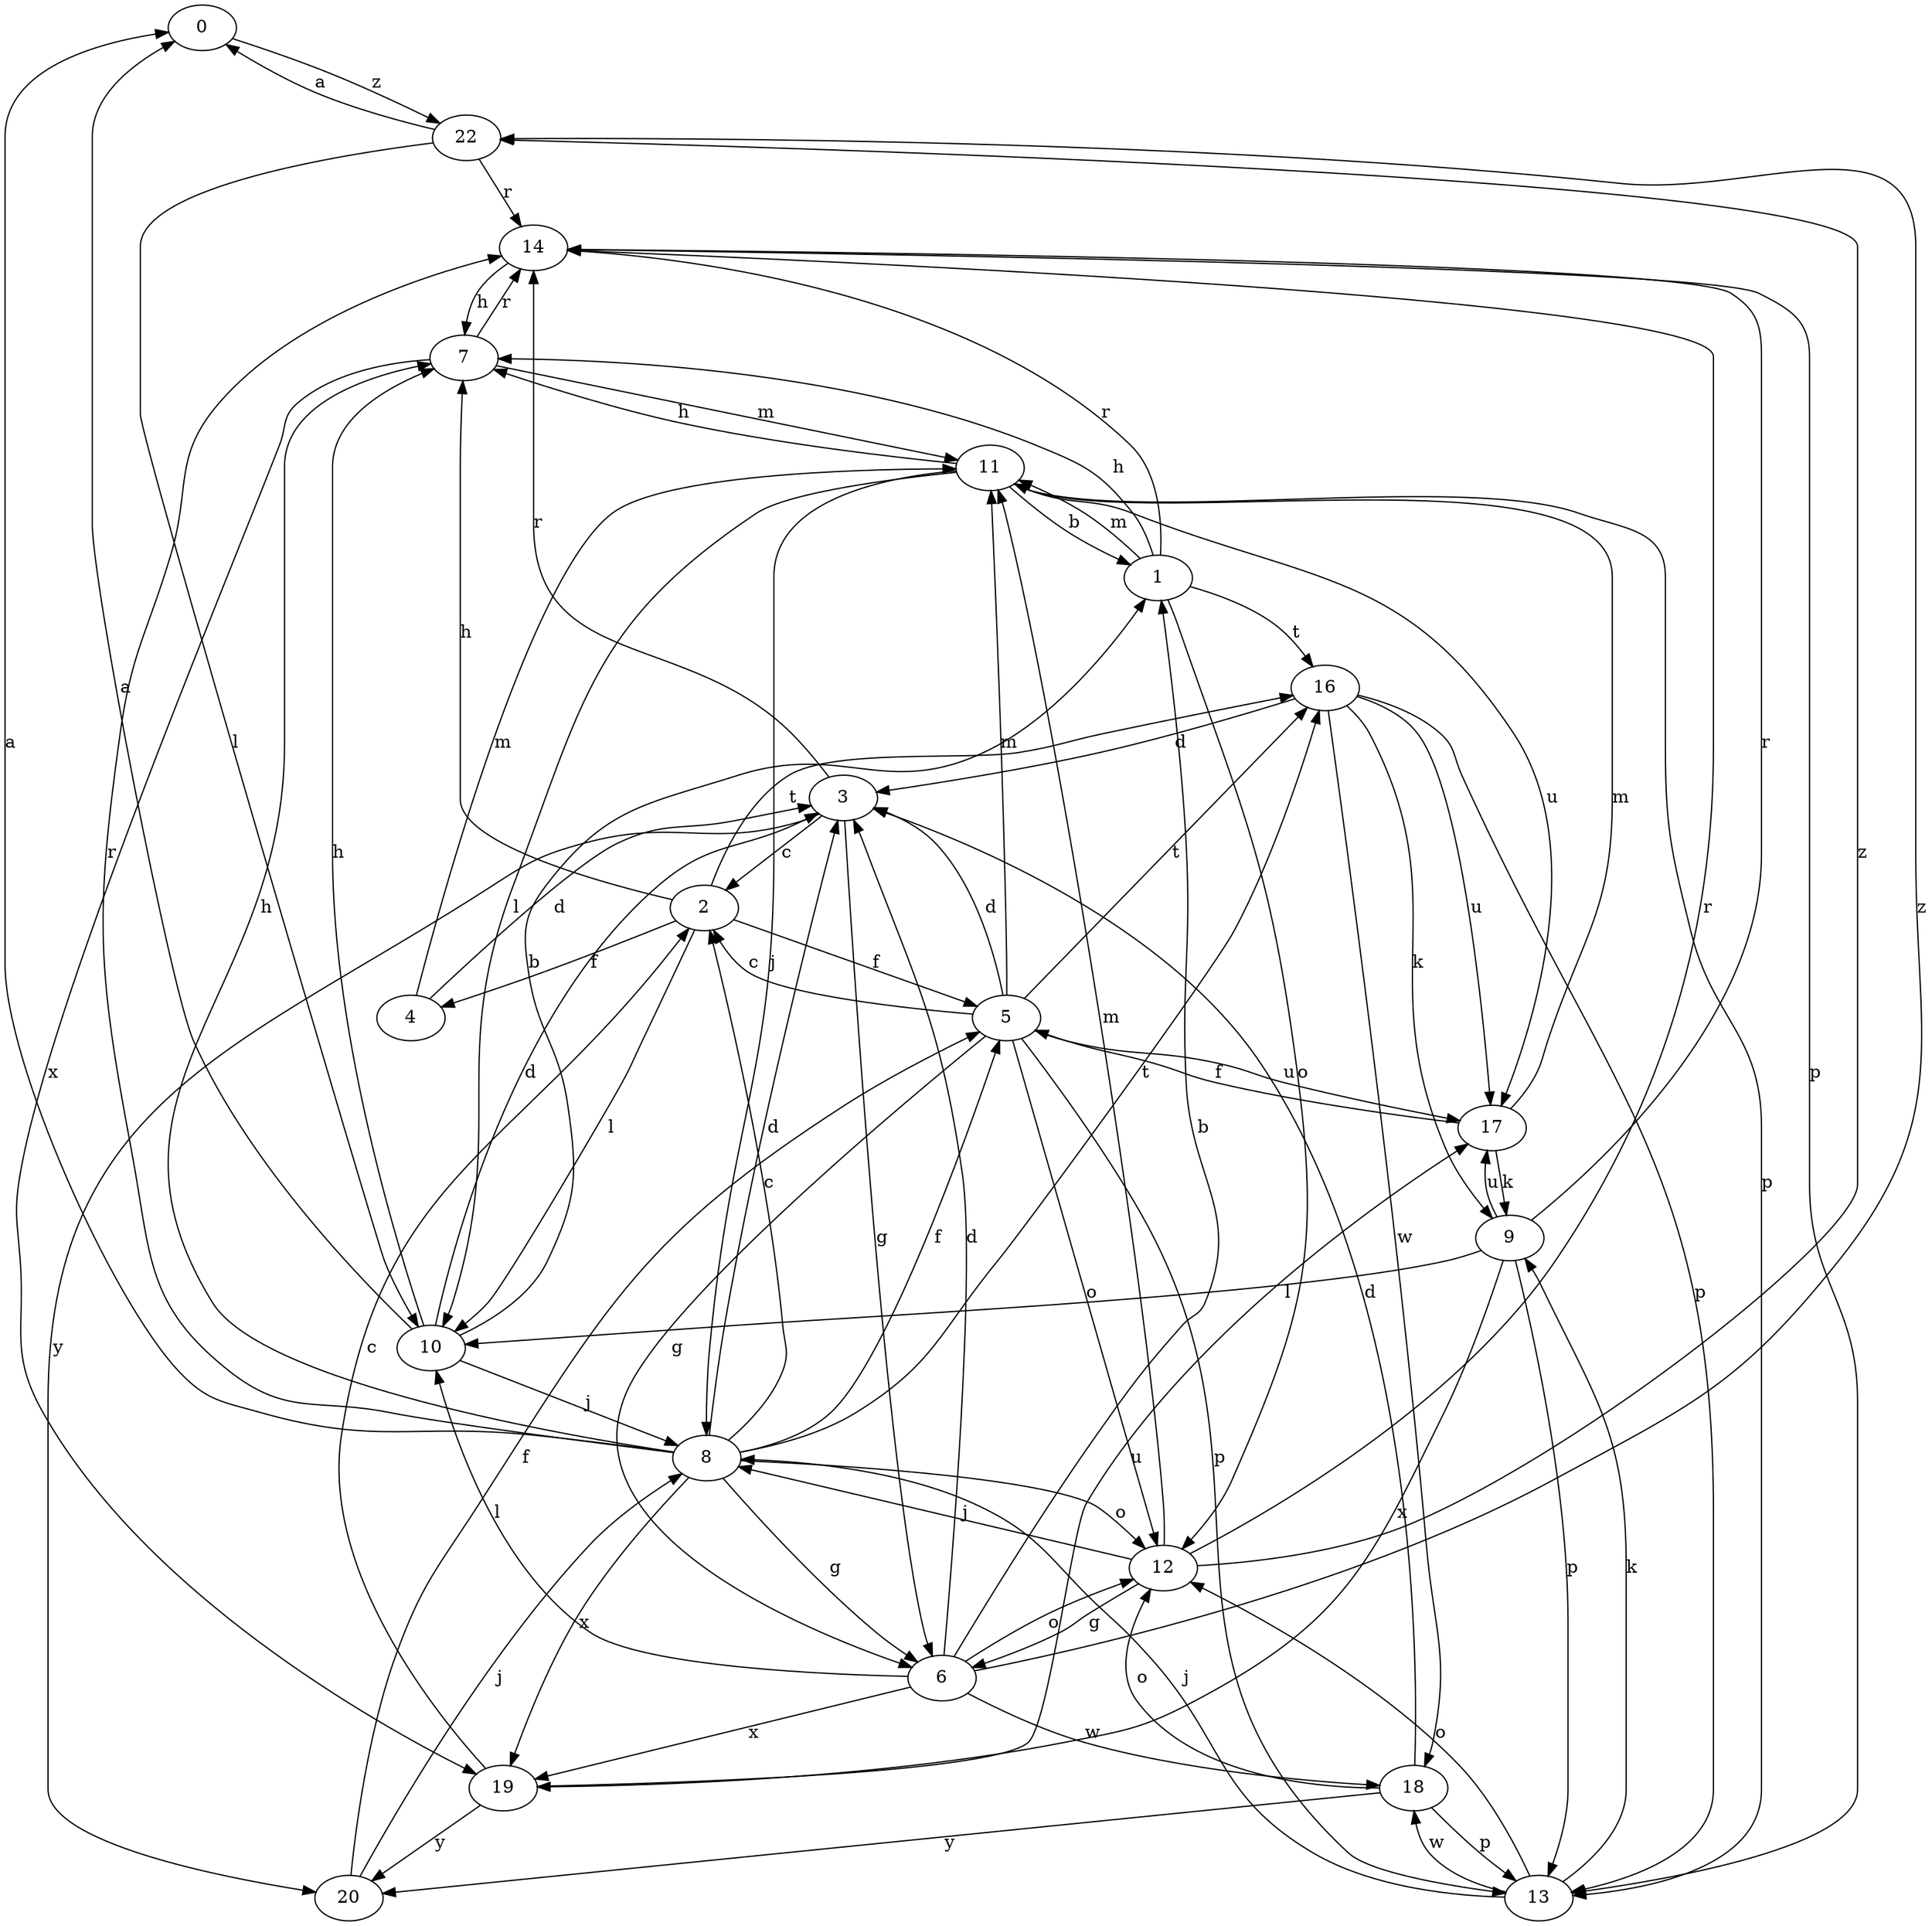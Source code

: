 strict digraph  {
0;
1;
2;
3;
4;
5;
6;
7;
8;
9;
10;
11;
12;
13;
14;
16;
17;
18;
19;
20;
22;
0 -> 22  [label=z];
1 -> 7  [label=h];
1 -> 11  [label=m];
1 -> 12  [label=o];
1 -> 14  [label=r];
1 -> 16  [label=t];
2 -> 4  [label=f];
2 -> 5  [label=f];
2 -> 7  [label=h];
2 -> 10  [label=l];
2 -> 16  [label=t];
3 -> 2  [label=c];
3 -> 6  [label=g];
3 -> 14  [label=r];
3 -> 20  [label=y];
4 -> 3  [label=d];
4 -> 11  [label=m];
5 -> 2  [label=c];
5 -> 3  [label=d];
5 -> 6  [label=g];
5 -> 11  [label=m];
5 -> 12  [label=o];
5 -> 13  [label=p];
5 -> 16  [label=t];
5 -> 17  [label=u];
6 -> 1  [label=b];
6 -> 3  [label=d];
6 -> 10  [label=l];
6 -> 12  [label=o];
6 -> 18  [label=w];
6 -> 19  [label=x];
6 -> 22  [label=z];
7 -> 11  [label=m];
7 -> 14  [label=r];
7 -> 19  [label=x];
8 -> 0  [label=a];
8 -> 2  [label=c];
8 -> 3  [label=d];
8 -> 5  [label=f];
8 -> 6  [label=g];
8 -> 7  [label=h];
8 -> 12  [label=o];
8 -> 14  [label=r];
8 -> 16  [label=t];
8 -> 19  [label=x];
9 -> 10  [label=l];
9 -> 13  [label=p];
9 -> 14  [label=r];
9 -> 17  [label=u];
9 -> 19  [label=x];
10 -> 0  [label=a];
10 -> 1  [label=b];
10 -> 3  [label=d];
10 -> 7  [label=h];
10 -> 8  [label=j];
11 -> 1  [label=b];
11 -> 7  [label=h];
11 -> 8  [label=j];
11 -> 10  [label=l];
11 -> 13  [label=p];
11 -> 17  [label=u];
12 -> 6  [label=g];
12 -> 8  [label=j];
12 -> 11  [label=m];
12 -> 14  [label=r];
12 -> 22  [label=z];
13 -> 8  [label=j];
13 -> 9  [label=k];
13 -> 12  [label=o];
13 -> 18  [label=w];
14 -> 7  [label=h];
14 -> 13  [label=p];
16 -> 3  [label=d];
16 -> 9  [label=k];
16 -> 13  [label=p];
16 -> 17  [label=u];
16 -> 18  [label=w];
17 -> 5  [label=f];
17 -> 9  [label=k];
17 -> 11  [label=m];
18 -> 3  [label=d];
18 -> 12  [label=o];
18 -> 13  [label=p];
18 -> 20  [label=y];
19 -> 2  [label=c];
19 -> 17  [label=u];
19 -> 20  [label=y];
20 -> 5  [label=f];
20 -> 8  [label=j];
22 -> 0  [label=a];
22 -> 10  [label=l];
22 -> 14  [label=r];
}
